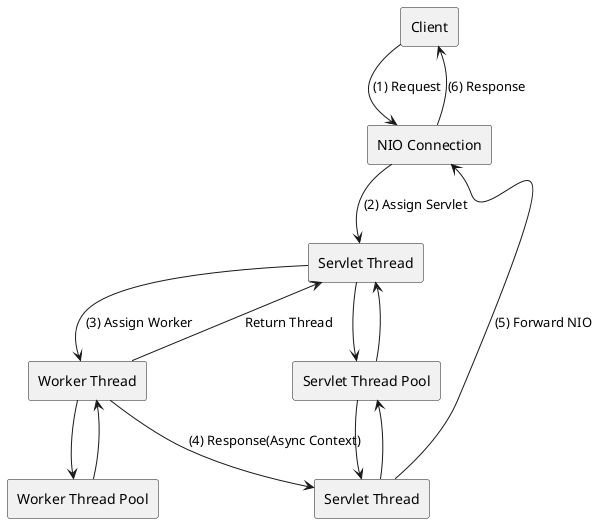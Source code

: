 @startuml

'skinparam linetype polyline
'skinparam linetype ortho

rectangle Client

rectangle "NIO Connection" as nio

'rectangle "Servlet" as s {

rectangle "Servlet Thread" as st1

rectangle "Servlet Thread" as st2

rectangle "Servlet Thread Pool" as stp
'}

'rectangle "Worker" as w {
rectangle "Worker Thread Pool" as wtp

rectangle "Worker Thread" as wt
'}
'Client <--> nio :(1)
'nio --> st1 :(2) Request
'st1 -l-> wt :(4)
'st1 <-r- wt :(5)
'wt -l-> wtp
'wtp -l-> wt
'wt -l-> st2: Async Context
'st1 -l-> stp :(5)
'stp --> st1 :(3)
'st2 --> stp
'stp --> st2
'st2 -l-> nio :Response

Client --> nio :(1) Request
nio --> st1 :(2) Assign Servlet
stp --> st1
st1 --> wt :(3) Assign Worker
wtp --> wt
st1 <-- wt :Return Thread
st1 --> stp
wt --> st2: (4) Response(Async Context)
wt --> wtp
stp --> st2
st2 --> nio :(5) Forward NIO
st2 --> stp
nio --> Client :(6) Response


@enduml